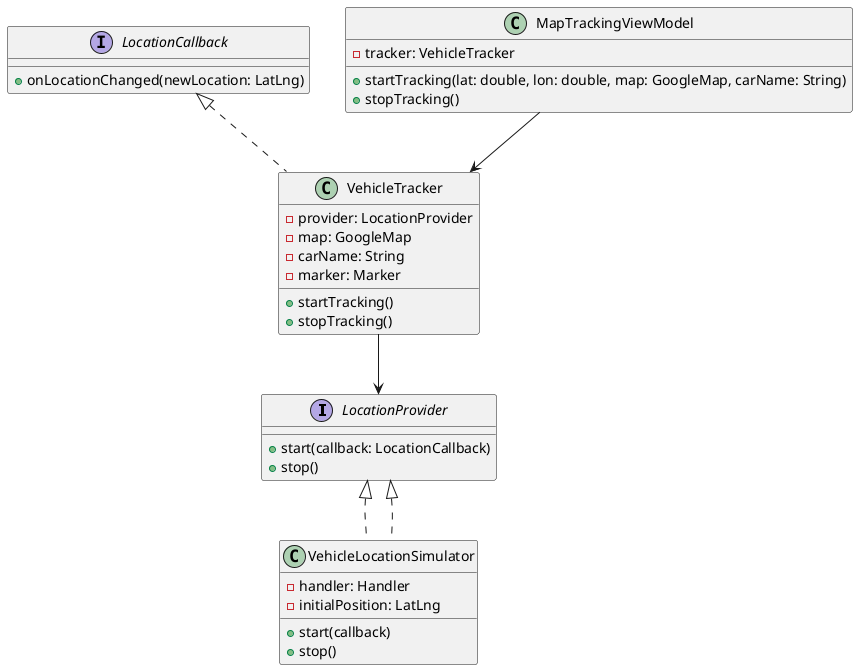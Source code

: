 @startuml
interface LocationProvider {
    +start(callback: LocationCallback)
    +stop()
}

interface LocationCallback {
    +onLocationChanged(newLocation: LatLng)
}

class VehicleLocationSimulator implements LocationProvider {
    -handler: Handler
    -initialPosition: LatLng
    +start(callback)
    +stop()
}

class VehicleTracker {
    -provider: LocationProvider
    -map: GoogleMap
    -carName: String
    -marker: Marker
    +startTracking()
    +stopTracking()
}

class MapTrackingViewModel {
    -tracker: VehicleTracker
    +startTracking(lat: double, lon: double, map: GoogleMap, carName: String)
    +stopTracking()
}

LocationProvider <|.. VehicleLocationSimulator
LocationCallback <|.. VehicleTracker
VehicleTracker --> LocationProvider
MapTrackingViewModel --> VehicleTracker
@enduml
